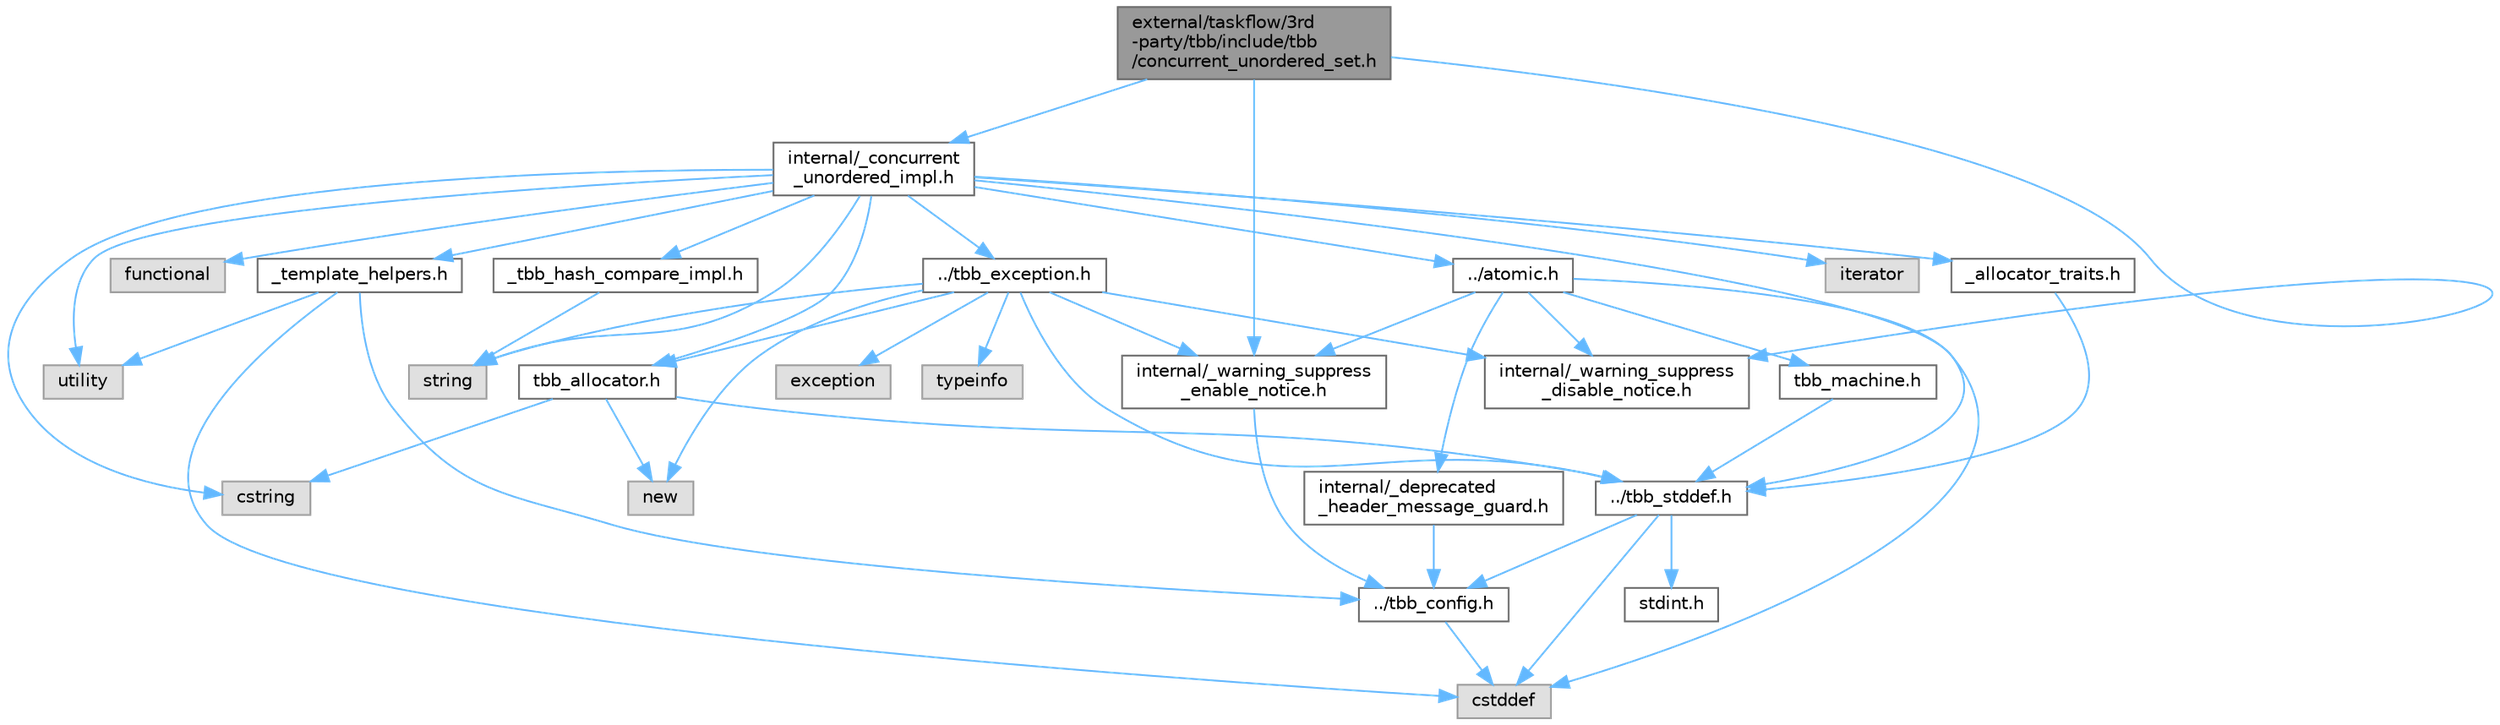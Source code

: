 digraph "external/taskflow/3rd-party/tbb/include/tbb/concurrent_unordered_set.h"
{
 // LATEX_PDF_SIZE
  bgcolor="transparent";
  edge [fontname=Helvetica,fontsize=10,labelfontname=Helvetica,labelfontsize=10];
  node [fontname=Helvetica,fontsize=10,shape=box,height=0.2,width=0.4];
  Node1 [id="Node000001",label="external/taskflow/3rd\l-party/tbb/include/tbb\l/concurrent_unordered_set.h",height=0.2,width=0.4,color="gray40", fillcolor="grey60", style="filled", fontcolor="black",tooltip=" "];
  Node1 -> Node2 [id="edge44_Node000001_Node000002",color="steelblue1",style="solid",tooltip=" "];
  Node2 [id="Node000002",label="internal/_warning_suppress\l_enable_notice.h",height=0.2,width=0.4,color="grey40", fillcolor="white", style="filled",URL="$__warning__suppress__enable__notice_8h.html",tooltip=" "];
  Node2 -> Node3 [id="edge45_Node000002_Node000003",color="steelblue1",style="solid",tooltip=" "];
  Node3 [id="Node000003",label="../tbb_config.h",height=0.2,width=0.4,color="grey40", fillcolor="white", style="filled",URL="$tbb__config_8h.html",tooltip=" "];
  Node3 -> Node4 [id="edge46_Node000003_Node000004",color="steelblue1",style="solid",tooltip=" "];
  Node4 [id="Node000004",label="cstddef",height=0.2,width=0.4,color="grey60", fillcolor="#E0E0E0", style="filled",tooltip=" "];
  Node1 -> Node5 [id="edge47_Node000001_Node000005",color="steelblue1",style="solid",tooltip=" "];
  Node5 [id="Node000005",label="internal/_concurrent\l_unordered_impl.h",height=0.2,width=0.4,color="grey40", fillcolor="white", style="filled",URL="$__concurrent__unordered__impl_8h.html",tooltip=" "];
  Node5 -> Node6 [id="edge48_Node000005_Node000006",color="steelblue1",style="solid",tooltip=" "];
  Node6 [id="Node000006",label="../tbb_stddef.h",height=0.2,width=0.4,color="grey40", fillcolor="white", style="filled",URL="$tbb__stddef_8h.html",tooltip=" "];
  Node6 -> Node3 [id="edge49_Node000006_Node000003",color="steelblue1",style="solid",tooltip=" "];
  Node6 -> Node4 [id="edge50_Node000006_Node000004",color="steelblue1",style="solid",tooltip=" "];
  Node6 -> Node7 [id="edge51_Node000006_Node000007",color="steelblue1",style="solid",tooltip=" "];
  Node7 [id="Node000007",label="stdint.h",height=0.2,width=0.4,color="grey40", fillcolor="white", style="filled",URL="$stdint_8h.html",tooltip=" "];
  Node5 -> Node8 [id="edge52_Node000005_Node000008",color="steelblue1",style="solid",tooltip=" "];
  Node8 [id="Node000008",label="iterator",height=0.2,width=0.4,color="grey60", fillcolor="#E0E0E0", style="filled",tooltip=" "];
  Node5 -> Node9 [id="edge53_Node000005_Node000009",color="steelblue1",style="solid",tooltip=" "];
  Node9 [id="Node000009",label="utility",height=0.2,width=0.4,color="grey60", fillcolor="#E0E0E0", style="filled",tooltip=" "];
  Node5 -> Node10 [id="edge54_Node000005_Node000010",color="steelblue1",style="solid",tooltip=" "];
  Node10 [id="Node000010",label="functional",height=0.2,width=0.4,color="grey60", fillcolor="#E0E0E0", style="filled",tooltip=" "];
  Node5 -> Node11 [id="edge55_Node000005_Node000011",color="steelblue1",style="solid",tooltip=" "];
  Node11 [id="Node000011",label="string",height=0.2,width=0.4,color="grey60", fillcolor="#E0E0E0", style="filled",tooltip=" "];
  Node5 -> Node12 [id="edge56_Node000005_Node000012",color="steelblue1",style="solid",tooltip=" "];
  Node12 [id="Node000012",label="cstring",height=0.2,width=0.4,color="grey60", fillcolor="#E0E0E0", style="filled",tooltip=" "];
  Node5 -> Node13 [id="edge57_Node000005_Node000013",color="steelblue1",style="solid",tooltip=" "];
  Node13 [id="Node000013",label="../atomic.h",height=0.2,width=0.4,color="grey40", fillcolor="white", style="filled",URL="$external_2taskflow_23rd-party_2tbb_2include_2tbb_2atomic_8h.html",tooltip=" "];
  Node13 -> Node14 [id="edge58_Node000013_Node000014",color="steelblue1",style="solid",tooltip=" "];
  Node14 [id="Node000014",label="internal/_deprecated\l_header_message_guard.h",height=0.2,width=0.4,color="grey40", fillcolor="white", style="filled",URL="$__deprecated__header__message__guard_8h.html",tooltip=" "];
  Node14 -> Node3 [id="edge59_Node000014_Node000003",color="steelblue1",style="solid",tooltip=" "];
  Node13 -> Node2 [id="edge60_Node000013_Node000002",color="steelblue1",style="solid",tooltip=" "];
  Node13 -> Node4 [id="edge61_Node000013_Node000004",color="steelblue1",style="solid",tooltip=" "];
  Node13 -> Node15 [id="edge62_Node000013_Node000015",color="steelblue1",style="solid",tooltip=" "];
  Node15 [id="Node000015",label="tbb_machine.h",height=0.2,width=0.4,color="grey40", fillcolor="white", style="filled",URL="$tbb__machine_8h.html",tooltip=" "];
  Node15 -> Node6 [id="edge63_Node000015_Node000006",color="steelblue1",style="solid",tooltip=" "];
  Node13 -> Node16 [id="edge64_Node000013_Node000016",color="steelblue1",style="solid",tooltip=" "];
  Node16 [id="Node000016",label="internal/_warning_suppress\l_disable_notice.h",height=0.2,width=0.4,color="grey40", fillcolor="white", style="filled",URL="$__warning__suppress__disable__notice_8h.html",tooltip=" "];
  Node5 -> Node17 [id="edge65_Node000005_Node000017",color="steelblue1",style="solid",tooltip=" "];
  Node17 [id="Node000017",label="../tbb_exception.h",height=0.2,width=0.4,color="grey40", fillcolor="white", style="filled",URL="$tbb__exception_8h.html",tooltip=" "];
  Node17 -> Node2 [id="edge66_Node000017_Node000002",color="steelblue1",style="solid",tooltip=" "];
  Node17 -> Node6 [id="edge67_Node000017_Node000006",color="steelblue1",style="solid",tooltip=" "];
  Node17 -> Node18 [id="edge68_Node000017_Node000018",color="steelblue1",style="solid",tooltip=" "];
  Node18 [id="Node000018",label="exception",height=0.2,width=0.4,color="grey60", fillcolor="#E0E0E0", style="filled",tooltip=" "];
  Node17 -> Node19 [id="edge69_Node000017_Node000019",color="steelblue1",style="solid",tooltip=" "];
  Node19 [id="Node000019",label="new",height=0.2,width=0.4,color="grey60", fillcolor="#E0E0E0", style="filled",tooltip=" "];
  Node17 -> Node11 [id="edge70_Node000017_Node000011",color="steelblue1",style="solid",tooltip=" "];
  Node17 -> Node20 [id="edge71_Node000017_Node000020",color="steelblue1",style="solid",tooltip=" "];
  Node20 [id="Node000020",label="tbb_allocator.h",height=0.2,width=0.4,color="grey40", fillcolor="white", style="filled",URL="$tbb__allocator_8h.html",tooltip=" "];
  Node20 -> Node6 [id="edge72_Node000020_Node000006",color="steelblue1",style="solid",tooltip=" "];
  Node20 -> Node19 [id="edge73_Node000020_Node000019",color="steelblue1",style="solid",tooltip=" "];
  Node20 -> Node12 [id="edge74_Node000020_Node000012",color="steelblue1",style="solid",tooltip=" "];
  Node17 -> Node21 [id="edge75_Node000017_Node000021",color="steelblue1",style="solid",tooltip=" "];
  Node21 [id="Node000021",label="typeinfo",height=0.2,width=0.4,color="grey60", fillcolor="#E0E0E0", style="filled",tooltip=" "];
  Node17 -> Node16 [id="edge76_Node000017_Node000016",color="steelblue1",style="solid",tooltip=" "];
  Node5 -> Node20 [id="edge77_Node000005_Node000020",color="steelblue1",style="solid",tooltip=" "];
  Node5 -> Node22 [id="edge78_Node000005_Node000022",color="steelblue1",style="solid",tooltip=" "];
  Node22 [id="Node000022",label="_allocator_traits.h",height=0.2,width=0.4,color="grey40", fillcolor="white", style="filled",URL="$__allocator__traits_8h.html",tooltip=" "];
  Node22 -> Node6 [id="edge79_Node000022_Node000006",color="steelblue1",style="solid",tooltip=" "];
  Node5 -> Node23 [id="edge80_Node000005_Node000023",color="steelblue1",style="solid",tooltip=" "];
  Node23 [id="Node000023",label="_tbb_hash_compare_impl.h",height=0.2,width=0.4,color="grey40", fillcolor="white", style="filled",URL="$__tbb__hash__compare__impl_8h.html",tooltip=" "];
  Node23 -> Node11 [id="edge81_Node000023_Node000011",color="steelblue1",style="solid",tooltip=" "];
  Node5 -> Node24 [id="edge82_Node000005_Node000024",color="steelblue1",style="solid",tooltip=" "];
  Node24 [id="Node000024",label="_template_helpers.h",height=0.2,width=0.4,color="grey40", fillcolor="white", style="filled",URL="$__template__helpers_8h.html",tooltip=" "];
  Node24 -> Node9 [id="edge83_Node000024_Node000009",color="steelblue1",style="solid",tooltip=" "];
  Node24 -> Node4 [id="edge84_Node000024_Node000004",color="steelblue1",style="solid",tooltip=" "];
  Node24 -> Node3 [id="edge85_Node000024_Node000003",color="steelblue1",style="solid",tooltip=" "];
  Node1 -> Node16 [id="edge86_Node000001_Node000016",color="steelblue1",style="solid",tooltip=" "];
}

